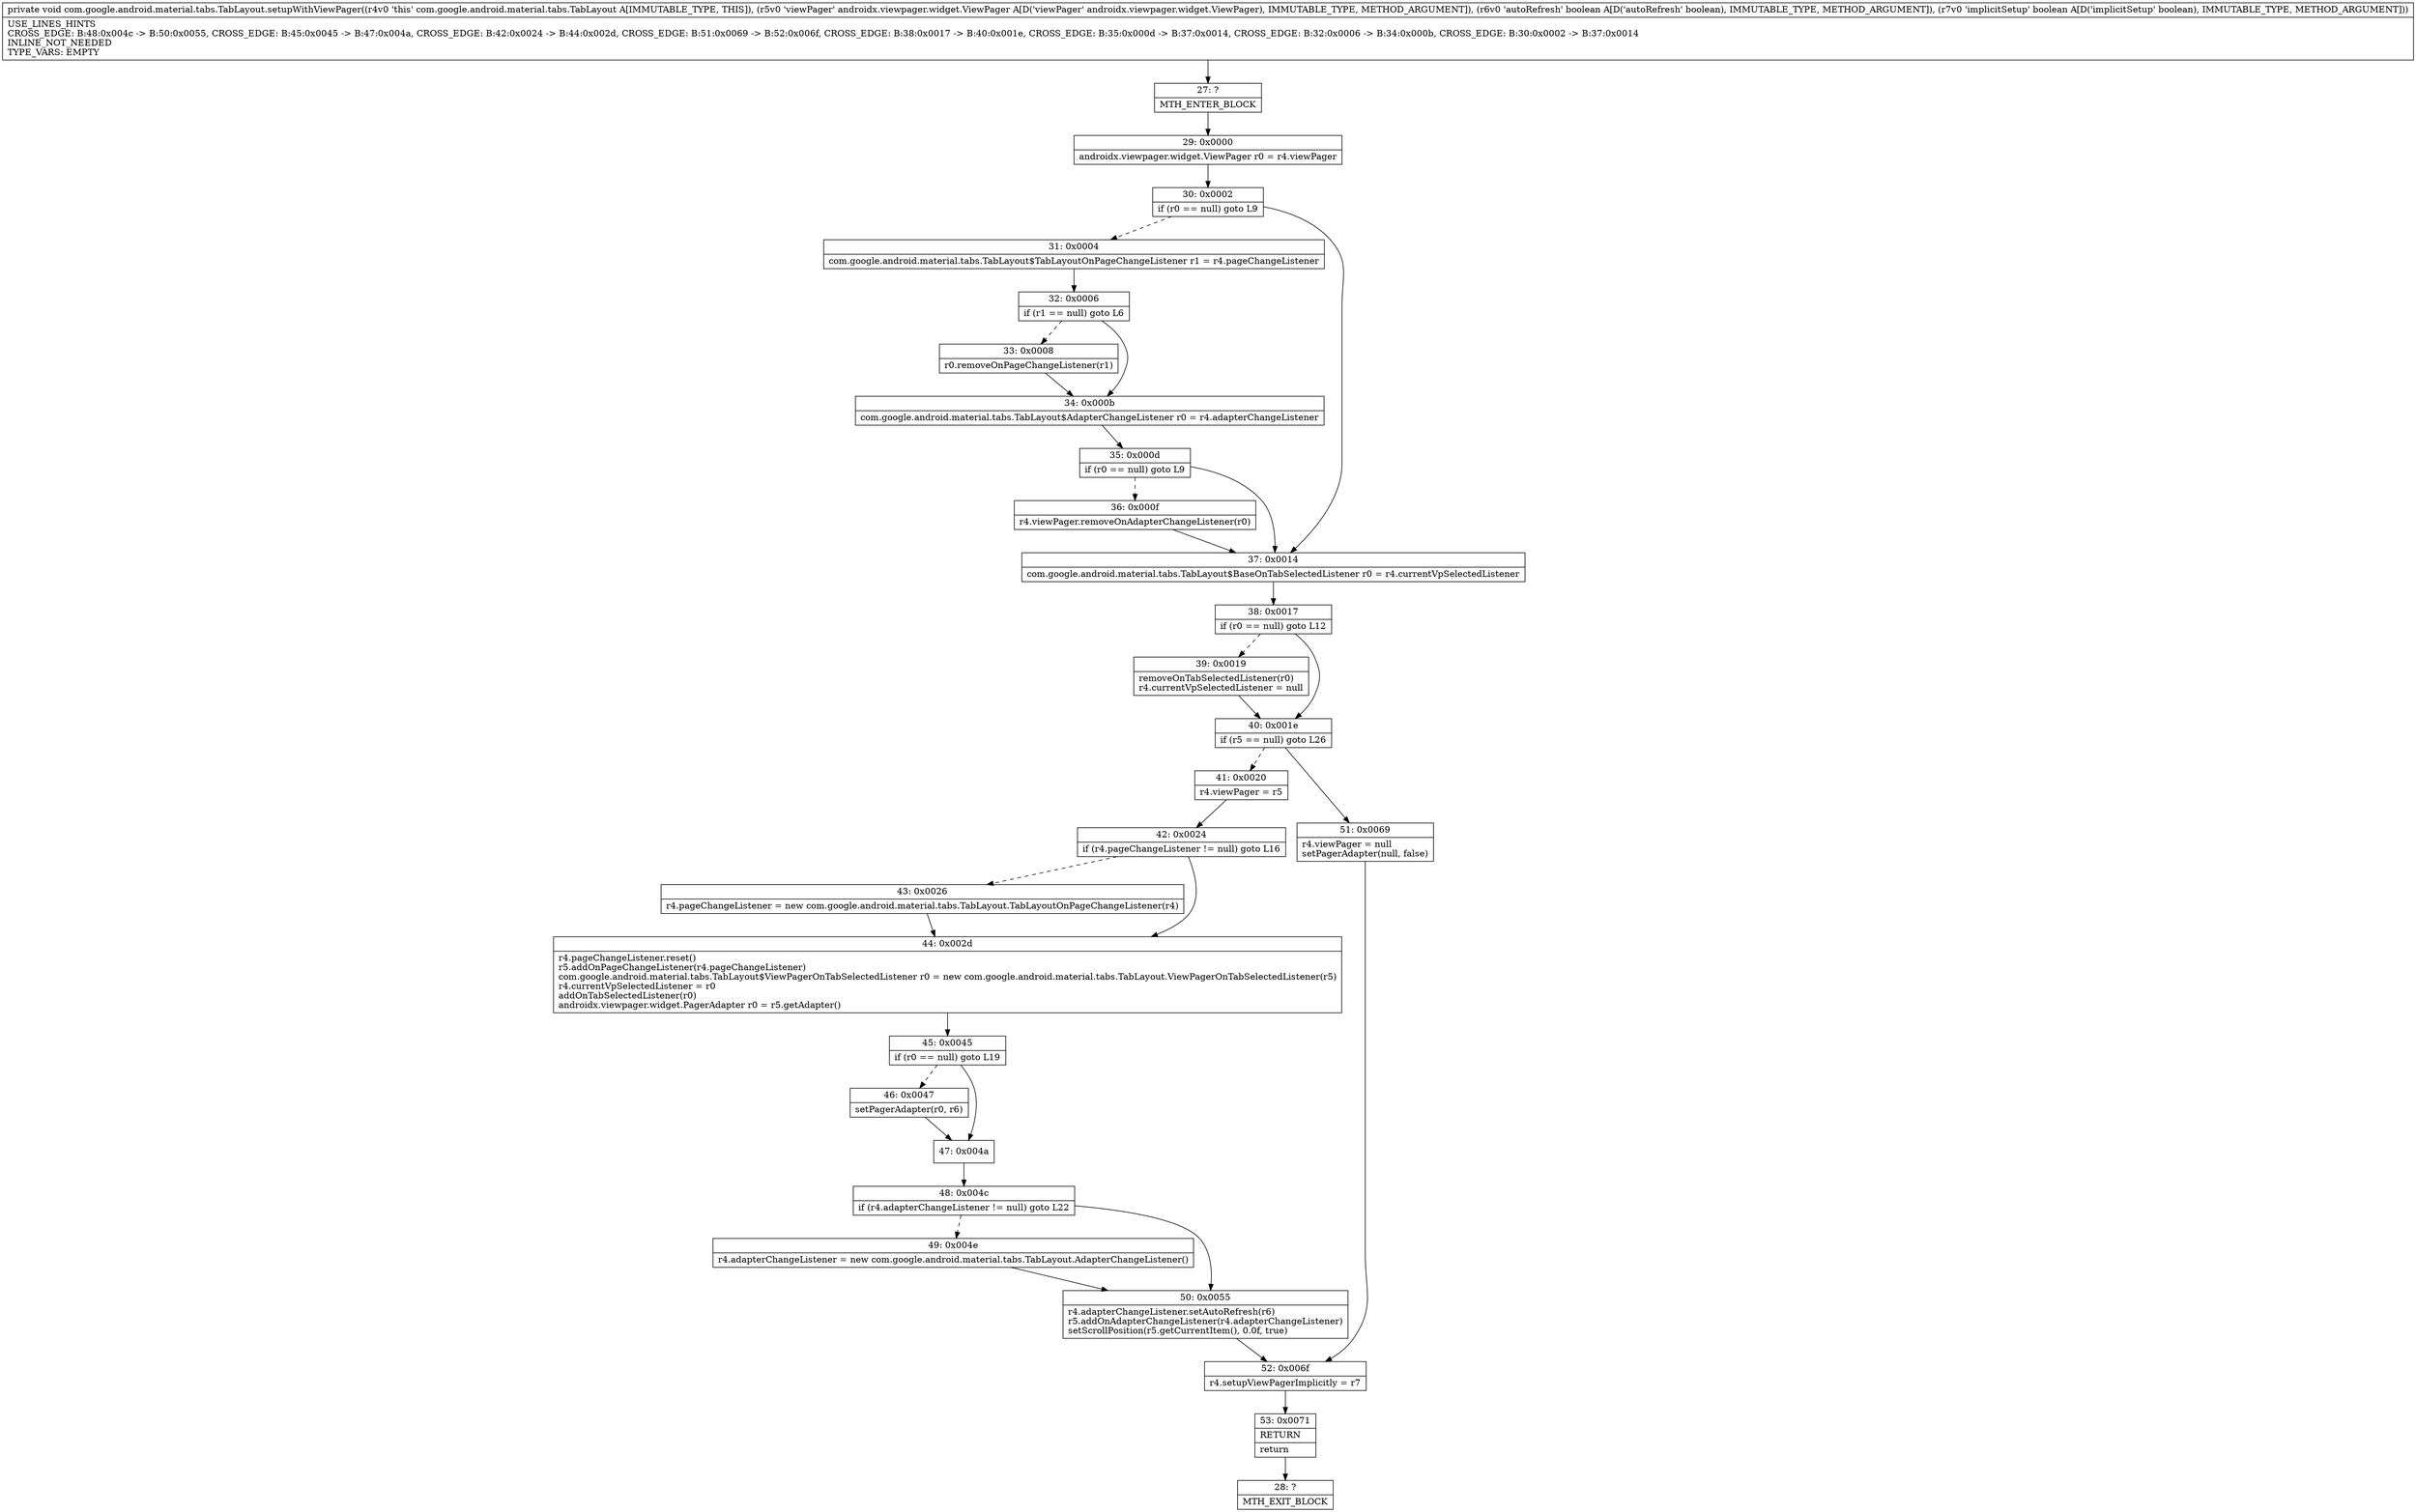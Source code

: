 digraph "CFG forcom.google.android.material.tabs.TabLayout.setupWithViewPager(Landroidx\/viewpager\/widget\/ViewPager;ZZ)V" {
Node_27 [shape=record,label="{27\:\ ?|MTH_ENTER_BLOCK\l}"];
Node_29 [shape=record,label="{29\:\ 0x0000|androidx.viewpager.widget.ViewPager r0 = r4.viewPager\l}"];
Node_30 [shape=record,label="{30\:\ 0x0002|if (r0 == null) goto L9\l}"];
Node_31 [shape=record,label="{31\:\ 0x0004|com.google.android.material.tabs.TabLayout$TabLayoutOnPageChangeListener r1 = r4.pageChangeListener\l}"];
Node_32 [shape=record,label="{32\:\ 0x0006|if (r1 == null) goto L6\l}"];
Node_33 [shape=record,label="{33\:\ 0x0008|r0.removeOnPageChangeListener(r1)\l}"];
Node_34 [shape=record,label="{34\:\ 0x000b|com.google.android.material.tabs.TabLayout$AdapterChangeListener r0 = r4.adapterChangeListener\l}"];
Node_35 [shape=record,label="{35\:\ 0x000d|if (r0 == null) goto L9\l}"];
Node_36 [shape=record,label="{36\:\ 0x000f|r4.viewPager.removeOnAdapterChangeListener(r0)\l}"];
Node_37 [shape=record,label="{37\:\ 0x0014|com.google.android.material.tabs.TabLayout$BaseOnTabSelectedListener r0 = r4.currentVpSelectedListener\l}"];
Node_38 [shape=record,label="{38\:\ 0x0017|if (r0 == null) goto L12\l}"];
Node_39 [shape=record,label="{39\:\ 0x0019|removeOnTabSelectedListener(r0)\lr4.currentVpSelectedListener = null\l}"];
Node_40 [shape=record,label="{40\:\ 0x001e|if (r5 == null) goto L26\l}"];
Node_41 [shape=record,label="{41\:\ 0x0020|r4.viewPager = r5\l}"];
Node_42 [shape=record,label="{42\:\ 0x0024|if (r4.pageChangeListener != null) goto L16\l}"];
Node_43 [shape=record,label="{43\:\ 0x0026|r4.pageChangeListener = new com.google.android.material.tabs.TabLayout.TabLayoutOnPageChangeListener(r4)\l}"];
Node_44 [shape=record,label="{44\:\ 0x002d|r4.pageChangeListener.reset()\lr5.addOnPageChangeListener(r4.pageChangeListener)\lcom.google.android.material.tabs.TabLayout$ViewPagerOnTabSelectedListener r0 = new com.google.android.material.tabs.TabLayout.ViewPagerOnTabSelectedListener(r5)\lr4.currentVpSelectedListener = r0\laddOnTabSelectedListener(r0)\landroidx.viewpager.widget.PagerAdapter r0 = r5.getAdapter()\l}"];
Node_45 [shape=record,label="{45\:\ 0x0045|if (r0 == null) goto L19\l}"];
Node_46 [shape=record,label="{46\:\ 0x0047|setPagerAdapter(r0, r6)\l}"];
Node_47 [shape=record,label="{47\:\ 0x004a}"];
Node_48 [shape=record,label="{48\:\ 0x004c|if (r4.adapterChangeListener != null) goto L22\l}"];
Node_49 [shape=record,label="{49\:\ 0x004e|r4.adapterChangeListener = new com.google.android.material.tabs.TabLayout.AdapterChangeListener()\l}"];
Node_50 [shape=record,label="{50\:\ 0x0055|r4.adapterChangeListener.setAutoRefresh(r6)\lr5.addOnAdapterChangeListener(r4.adapterChangeListener)\lsetScrollPosition(r5.getCurrentItem(), 0.0f, true)\l}"];
Node_52 [shape=record,label="{52\:\ 0x006f|r4.setupViewPagerImplicitly = r7\l}"];
Node_53 [shape=record,label="{53\:\ 0x0071|RETURN\l|return\l}"];
Node_28 [shape=record,label="{28\:\ ?|MTH_EXIT_BLOCK\l}"];
Node_51 [shape=record,label="{51\:\ 0x0069|r4.viewPager = null\lsetPagerAdapter(null, false)\l}"];
MethodNode[shape=record,label="{private void com.google.android.material.tabs.TabLayout.setupWithViewPager((r4v0 'this' com.google.android.material.tabs.TabLayout A[IMMUTABLE_TYPE, THIS]), (r5v0 'viewPager' androidx.viewpager.widget.ViewPager A[D('viewPager' androidx.viewpager.widget.ViewPager), IMMUTABLE_TYPE, METHOD_ARGUMENT]), (r6v0 'autoRefresh' boolean A[D('autoRefresh' boolean), IMMUTABLE_TYPE, METHOD_ARGUMENT]), (r7v0 'implicitSetup' boolean A[D('implicitSetup' boolean), IMMUTABLE_TYPE, METHOD_ARGUMENT]))  | USE_LINES_HINTS\lCROSS_EDGE: B:48:0x004c \-\> B:50:0x0055, CROSS_EDGE: B:45:0x0045 \-\> B:47:0x004a, CROSS_EDGE: B:42:0x0024 \-\> B:44:0x002d, CROSS_EDGE: B:51:0x0069 \-\> B:52:0x006f, CROSS_EDGE: B:38:0x0017 \-\> B:40:0x001e, CROSS_EDGE: B:35:0x000d \-\> B:37:0x0014, CROSS_EDGE: B:32:0x0006 \-\> B:34:0x000b, CROSS_EDGE: B:30:0x0002 \-\> B:37:0x0014\lINLINE_NOT_NEEDED\lTYPE_VARS: EMPTY\l}"];
MethodNode -> Node_27;Node_27 -> Node_29;
Node_29 -> Node_30;
Node_30 -> Node_31[style=dashed];
Node_30 -> Node_37;
Node_31 -> Node_32;
Node_32 -> Node_33[style=dashed];
Node_32 -> Node_34;
Node_33 -> Node_34;
Node_34 -> Node_35;
Node_35 -> Node_36[style=dashed];
Node_35 -> Node_37;
Node_36 -> Node_37;
Node_37 -> Node_38;
Node_38 -> Node_39[style=dashed];
Node_38 -> Node_40;
Node_39 -> Node_40;
Node_40 -> Node_41[style=dashed];
Node_40 -> Node_51;
Node_41 -> Node_42;
Node_42 -> Node_43[style=dashed];
Node_42 -> Node_44;
Node_43 -> Node_44;
Node_44 -> Node_45;
Node_45 -> Node_46[style=dashed];
Node_45 -> Node_47;
Node_46 -> Node_47;
Node_47 -> Node_48;
Node_48 -> Node_49[style=dashed];
Node_48 -> Node_50;
Node_49 -> Node_50;
Node_50 -> Node_52;
Node_52 -> Node_53;
Node_53 -> Node_28;
Node_51 -> Node_52;
}

